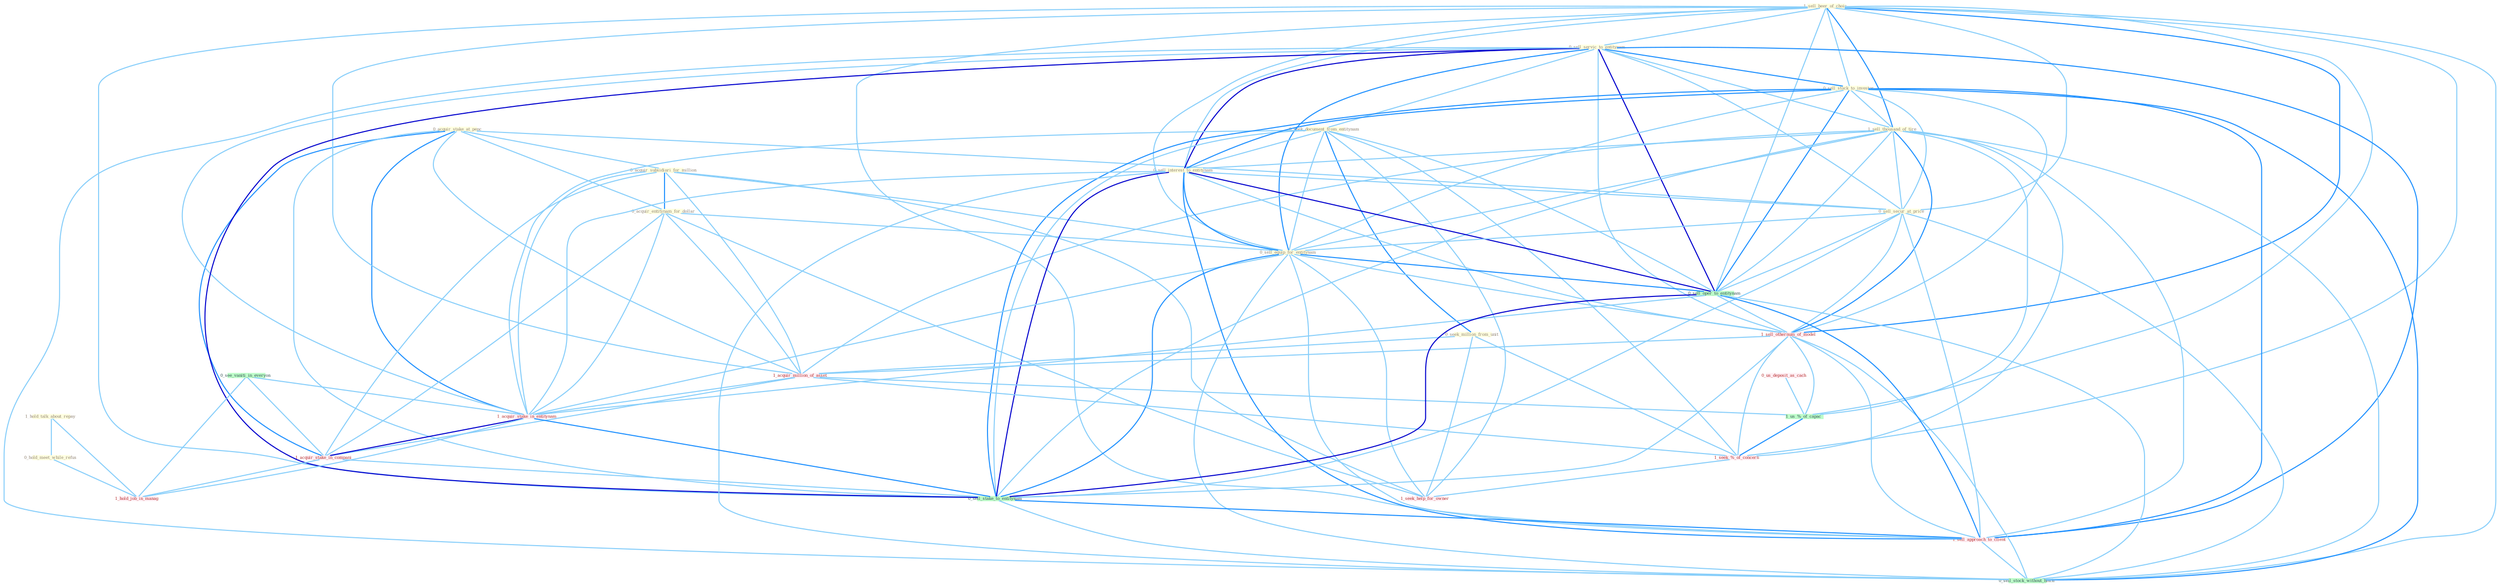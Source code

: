 Graph G{ 
    node
    [shape=polygon,style=filled,width=.5,height=.06,color="#BDFCC9",fixedsize=true,fontsize=4,
    fontcolor="#2f4f4f"];
    {node
    [color="#ffffe0", fontcolor="#8b7d6b"] "0_acquir_stake_at_penc " "1_sell_beer_of_choic " "0_sell_servic_to_entitynam " "0_seek_document_from_entitynam " "0_sell_stock_to_investor " "1_hold_talk_about_repay " "1_sell_thousand_of_tire " "0_acquir_subsidiari_for_million " "0_acquir_entitynam_for_dollar " "0_sell_interest_to_entitynam " "0_sell_secur_at_price " "0_seek_million_from_unit " "0_hold_meet_while_refus " "0_sell_equip_for_entitynam "}
{node [color="#fff0f5", fontcolor="#b22222"] "1_sell_othernum_of_model " "1_acquir_million_of_asset " "0_us_deposit_as_cach " "1_acquir_stake_in_entitynam " "1_acquir_stake_in_compani " "1_sell_approach_to_client " "1_hold_job_in_manag " "1_seek_%_of_concern " "1_seek_help_for_owner "}
edge [color="#B0E2FF"];

	"0_acquir_stake_at_penc " -- "0_acquir_subsidiari_for_million " [w="1", color="#87cefa" ];
	"0_acquir_stake_at_penc " -- "0_acquir_entitynam_for_dollar " [w="1", color="#87cefa" ];
	"0_acquir_stake_at_penc " -- "0_sell_secur_at_price " [w="1", color="#87cefa" ];
	"0_acquir_stake_at_penc " -- "1_acquir_million_of_asset " [w="1", color="#87cefa" ];
	"0_acquir_stake_at_penc " -- "1_acquir_stake_in_entitynam " [w="2", color="#1e90ff" , len=0.8];
	"0_acquir_stake_at_penc " -- "1_acquir_stake_in_compani " [w="2", color="#1e90ff" , len=0.8];
	"0_acquir_stake_at_penc " -- "0_sell_stake_to_entitynam " [w="1", color="#87cefa" ];
	"1_sell_beer_of_choic " -- "0_sell_servic_to_entitynam " [w="1", color="#87cefa" ];
	"1_sell_beer_of_choic " -- "0_sell_stock_to_investor " [w="1", color="#87cefa" ];
	"1_sell_beer_of_choic " -- "1_sell_thousand_of_tire " [w="2", color="#1e90ff" , len=0.8];
	"1_sell_beer_of_choic " -- "0_sell_interest_to_entitynam " [w="1", color="#87cefa" ];
	"1_sell_beer_of_choic " -- "0_sell_secur_at_price " [w="1", color="#87cefa" ];
	"1_sell_beer_of_choic " -- "0_sell_equip_for_entitynam " [w="1", color="#87cefa" ];
	"1_sell_beer_of_choic " -- "0_sell_oper_to_entitynam " [w="1", color="#87cefa" ];
	"1_sell_beer_of_choic " -- "1_sell_othernum_of_model " [w="2", color="#1e90ff" , len=0.8];
	"1_sell_beer_of_choic " -- "1_acquir_million_of_asset " [w="1", color="#87cefa" ];
	"1_sell_beer_of_choic " -- "0_sell_stake_to_entitynam " [w="1", color="#87cefa" ];
	"1_sell_beer_of_choic " -- "1_us_%_of_capac " [w="1", color="#87cefa" ];
	"1_sell_beer_of_choic " -- "1_sell_approach_to_client " [w="1", color="#87cefa" ];
	"1_sell_beer_of_choic " -- "0_sell_stock_without_hitch " [w="1", color="#87cefa" ];
	"1_sell_beer_of_choic " -- "1_seek_%_of_concern " [w="1", color="#87cefa" ];
	"0_sell_servic_to_entitynam " -- "0_seek_document_from_entitynam " [w="1", color="#87cefa" ];
	"0_sell_servic_to_entitynam " -- "0_sell_stock_to_investor " [w="2", color="#1e90ff" , len=0.8];
	"0_sell_servic_to_entitynam " -- "1_sell_thousand_of_tire " [w="1", color="#87cefa" ];
	"0_sell_servic_to_entitynam " -- "0_sell_interest_to_entitynam " [w="3", color="#0000cd" , len=0.6];
	"0_sell_servic_to_entitynam " -- "0_sell_secur_at_price " [w="1", color="#87cefa" ];
	"0_sell_servic_to_entitynam " -- "0_sell_equip_for_entitynam " [w="2", color="#1e90ff" , len=0.8];
	"0_sell_servic_to_entitynam " -- "0_sell_oper_to_entitynam " [w="3", color="#0000cd" , len=0.6];
	"0_sell_servic_to_entitynam " -- "1_sell_othernum_of_model " [w="1", color="#87cefa" ];
	"0_sell_servic_to_entitynam " -- "1_acquir_stake_in_entitynam " [w="1", color="#87cefa" ];
	"0_sell_servic_to_entitynam " -- "0_sell_stake_to_entitynam " [w="3", color="#0000cd" , len=0.6];
	"0_sell_servic_to_entitynam " -- "1_sell_approach_to_client " [w="2", color="#1e90ff" , len=0.8];
	"0_sell_servic_to_entitynam " -- "0_sell_stock_without_hitch " [w="1", color="#87cefa" ];
	"0_seek_document_from_entitynam " -- "0_sell_interest_to_entitynam " [w="1", color="#87cefa" ];
	"0_seek_document_from_entitynam " -- "0_seek_million_from_unit " [w="2", color="#1e90ff" , len=0.8];
	"0_seek_document_from_entitynam " -- "0_sell_equip_for_entitynam " [w="1", color="#87cefa" ];
	"0_seek_document_from_entitynam " -- "0_sell_oper_to_entitynam " [w="1", color="#87cefa" ];
	"0_seek_document_from_entitynam " -- "1_acquir_stake_in_entitynam " [w="1", color="#87cefa" ];
	"0_seek_document_from_entitynam " -- "0_sell_stake_to_entitynam " [w="1", color="#87cefa" ];
	"0_seek_document_from_entitynam " -- "1_seek_%_of_concern " [w="1", color="#87cefa" ];
	"0_seek_document_from_entitynam " -- "1_seek_help_for_owner " [w="1", color="#87cefa" ];
	"0_sell_stock_to_investor " -- "1_sell_thousand_of_tire " [w="1", color="#87cefa" ];
	"0_sell_stock_to_investor " -- "0_sell_interest_to_entitynam " [w="2", color="#1e90ff" , len=0.8];
	"0_sell_stock_to_investor " -- "0_sell_secur_at_price " [w="1", color="#87cefa" ];
	"0_sell_stock_to_investor " -- "0_sell_equip_for_entitynam " [w="1", color="#87cefa" ];
	"0_sell_stock_to_investor " -- "0_sell_oper_to_entitynam " [w="2", color="#1e90ff" , len=0.8];
	"0_sell_stock_to_investor " -- "1_sell_othernum_of_model " [w="1", color="#87cefa" ];
	"0_sell_stock_to_investor " -- "0_sell_stake_to_entitynam " [w="2", color="#1e90ff" , len=0.8];
	"0_sell_stock_to_investor " -- "1_sell_approach_to_client " [w="2", color="#1e90ff" , len=0.8];
	"0_sell_stock_to_investor " -- "0_sell_stock_without_hitch " [w="2", color="#1e90ff" , len=0.8];
	"1_hold_talk_about_repay " -- "0_hold_meet_while_refus " [w="1", color="#87cefa" ];
	"1_hold_talk_about_repay " -- "1_hold_job_in_manag " [w="1", color="#87cefa" ];
	"1_sell_thousand_of_tire " -- "0_sell_interest_to_entitynam " [w="1", color="#87cefa" ];
	"1_sell_thousand_of_tire " -- "0_sell_secur_at_price " [w="1", color="#87cefa" ];
	"1_sell_thousand_of_tire " -- "0_sell_equip_for_entitynam " [w="1", color="#87cefa" ];
	"1_sell_thousand_of_tire " -- "0_sell_oper_to_entitynam " [w="1", color="#87cefa" ];
	"1_sell_thousand_of_tire " -- "1_sell_othernum_of_model " [w="2", color="#1e90ff" , len=0.8];
	"1_sell_thousand_of_tire " -- "1_acquir_million_of_asset " [w="1", color="#87cefa" ];
	"1_sell_thousand_of_tire " -- "0_sell_stake_to_entitynam " [w="1", color="#87cefa" ];
	"1_sell_thousand_of_tire " -- "1_us_%_of_capac " [w="1", color="#87cefa" ];
	"1_sell_thousand_of_tire " -- "1_sell_approach_to_client " [w="1", color="#87cefa" ];
	"1_sell_thousand_of_tire " -- "0_sell_stock_without_hitch " [w="1", color="#87cefa" ];
	"1_sell_thousand_of_tire " -- "1_seek_%_of_concern " [w="1", color="#87cefa" ];
	"0_acquir_subsidiari_for_million " -- "0_acquir_entitynam_for_dollar " [w="2", color="#1e90ff" , len=0.8];
	"0_acquir_subsidiari_for_million " -- "0_sell_equip_for_entitynam " [w="1", color="#87cefa" ];
	"0_acquir_subsidiari_for_million " -- "1_acquir_million_of_asset " [w="1", color="#87cefa" ];
	"0_acquir_subsidiari_for_million " -- "1_acquir_stake_in_entitynam " [w="1", color="#87cefa" ];
	"0_acquir_subsidiari_for_million " -- "1_acquir_stake_in_compani " [w="1", color="#87cefa" ];
	"0_acquir_subsidiari_for_million " -- "1_seek_help_for_owner " [w="1", color="#87cefa" ];
	"0_acquir_entitynam_for_dollar " -- "0_sell_equip_for_entitynam " [w="1", color="#87cefa" ];
	"0_acquir_entitynam_for_dollar " -- "1_acquir_million_of_asset " [w="1", color="#87cefa" ];
	"0_acquir_entitynam_for_dollar " -- "1_acquir_stake_in_entitynam " [w="1", color="#87cefa" ];
	"0_acquir_entitynam_for_dollar " -- "1_acquir_stake_in_compani " [w="1", color="#87cefa" ];
	"0_acquir_entitynam_for_dollar " -- "1_seek_help_for_owner " [w="1", color="#87cefa" ];
	"0_sell_interest_to_entitynam " -- "0_sell_secur_at_price " [w="1", color="#87cefa" ];
	"0_sell_interest_to_entitynam " -- "0_sell_equip_for_entitynam " [w="2", color="#1e90ff" , len=0.8];
	"0_sell_interest_to_entitynam " -- "0_sell_oper_to_entitynam " [w="3", color="#0000cd" , len=0.6];
	"0_sell_interest_to_entitynam " -- "1_sell_othernum_of_model " [w="1", color="#87cefa" ];
	"0_sell_interest_to_entitynam " -- "1_acquir_stake_in_entitynam " [w="1", color="#87cefa" ];
	"0_sell_interest_to_entitynam " -- "0_sell_stake_to_entitynam " [w="3", color="#0000cd" , len=0.6];
	"0_sell_interest_to_entitynam " -- "1_sell_approach_to_client " [w="2", color="#1e90ff" , len=0.8];
	"0_sell_interest_to_entitynam " -- "0_sell_stock_without_hitch " [w="1", color="#87cefa" ];
	"0_sell_secur_at_price " -- "0_sell_equip_for_entitynam " [w="1", color="#87cefa" ];
	"0_sell_secur_at_price " -- "0_sell_oper_to_entitynam " [w="1", color="#87cefa" ];
	"0_sell_secur_at_price " -- "1_sell_othernum_of_model " [w="1", color="#87cefa" ];
	"0_sell_secur_at_price " -- "0_sell_stake_to_entitynam " [w="1", color="#87cefa" ];
	"0_sell_secur_at_price " -- "1_sell_approach_to_client " [w="1", color="#87cefa" ];
	"0_sell_secur_at_price " -- "0_sell_stock_without_hitch " [w="1", color="#87cefa" ];
	"0_seek_million_from_unit " -- "1_acquir_million_of_asset " [w="1", color="#87cefa" ];
	"0_seek_million_from_unit " -- "1_seek_%_of_concern " [w="1", color="#87cefa" ];
	"0_seek_million_from_unit " -- "1_seek_help_for_owner " [w="1", color="#87cefa" ];
	"0_hold_meet_while_refus " -- "1_hold_job_in_manag " [w="1", color="#87cefa" ];
	"0_sell_equip_for_entitynam " -- "0_sell_oper_to_entitynam " [w="2", color="#1e90ff" , len=0.8];
	"0_sell_equip_for_entitynam " -- "1_sell_othernum_of_model " [w="1", color="#87cefa" ];
	"0_sell_equip_for_entitynam " -- "1_acquir_stake_in_entitynam " [w="1", color="#87cefa" ];
	"0_sell_equip_for_entitynam " -- "0_sell_stake_to_entitynam " [w="2", color="#1e90ff" , len=0.8];
	"0_sell_equip_for_entitynam " -- "1_sell_approach_to_client " [w="1", color="#87cefa" ];
	"0_sell_equip_for_entitynam " -- "0_sell_stock_without_hitch " [w="1", color="#87cefa" ];
	"0_sell_equip_for_entitynam " -- "1_seek_help_for_owner " [w="1", color="#87cefa" ];
	"0_sell_oper_to_entitynam " -- "1_sell_othernum_of_model " [w="1", color="#87cefa" ];
	"0_sell_oper_to_entitynam " -- "1_acquir_stake_in_entitynam " [w="1", color="#87cefa" ];
	"0_sell_oper_to_entitynam " -- "0_sell_stake_to_entitynam " [w="3", color="#0000cd" , len=0.6];
	"0_sell_oper_to_entitynam " -- "1_sell_approach_to_client " [w="2", color="#1e90ff" , len=0.8];
	"0_sell_oper_to_entitynam " -- "0_sell_stock_without_hitch " [w="1", color="#87cefa" ];
	"1_sell_othernum_of_model " -- "1_acquir_million_of_asset " [w="1", color="#87cefa" ];
	"1_sell_othernum_of_model " -- "0_sell_stake_to_entitynam " [w="1", color="#87cefa" ];
	"1_sell_othernum_of_model " -- "1_us_%_of_capac " [w="1", color="#87cefa" ];
	"1_sell_othernum_of_model " -- "1_sell_approach_to_client " [w="1", color="#87cefa" ];
	"1_sell_othernum_of_model " -- "0_sell_stock_without_hitch " [w="1", color="#87cefa" ];
	"1_sell_othernum_of_model " -- "1_seek_%_of_concern " [w="1", color="#87cefa" ];
	"0_see_vaniti_in_everyon " -- "1_acquir_stake_in_entitynam " [w="1", color="#87cefa" ];
	"0_see_vaniti_in_everyon " -- "1_acquir_stake_in_compani " [w="1", color="#87cefa" ];
	"0_see_vaniti_in_everyon " -- "1_hold_job_in_manag " [w="1", color="#87cefa" ];
	"1_acquir_million_of_asset " -- "1_acquir_stake_in_entitynam " [w="1", color="#87cefa" ];
	"1_acquir_million_of_asset " -- "1_acquir_stake_in_compani " [w="1", color="#87cefa" ];
	"1_acquir_million_of_asset " -- "1_us_%_of_capac " [w="1", color="#87cefa" ];
	"1_acquir_million_of_asset " -- "1_seek_%_of_concern " [w="1", color="#87cefa" ];
	"0_us_deposit_as_cach " -- "1_us_%_of_capac " [w="1", color="#87cefa" ];
	"1_acquir_stake_in_entitynam " -- "1_acquir_stake_in_compani " [w="3", color="#0000cd" , len=0.6];
	"1_acquir_stake_in_entitynam " -- "0_sell_stake_to_entitynam " [w="2", color="#1e90ff" , len=0.8];
	"1_acquir_stake_in_entitynam " -- "1_hold_job_in_manag " [w="1", color="#87cefa" ];
	"1_acquir_stake_in_compani " -- "0_sell_stake_to_entitynam " [w="1", color="#87cefa" ];
	"1_acquir_stake_in_compani " -- "1_hold_job_in_manag " [w="1", color="#87cefa" ];
	"0_sell_stake_to_entitynam " -- "1_sell_approach_to_client " [w="2", color="#1e90ff" , len=0.8];
	"0_sell_stake_to_entitynam " -- "0_sell_stock_without_hitch " [w="1", color="#87cefa" ];
	"1_us_%_of_capac " -- "1_seek_%_of_concern " [w="2", color="#1e90ff" , len=0.8];
	"1_sell_approach_to_client " -- "0_sell_stock_without_hitch " [w="1", color="#87cefa" ];
	"1_seek_%_of_concern " -- "1_seek_help_for_owner " [w="1", color="#87cefa" ];
}
